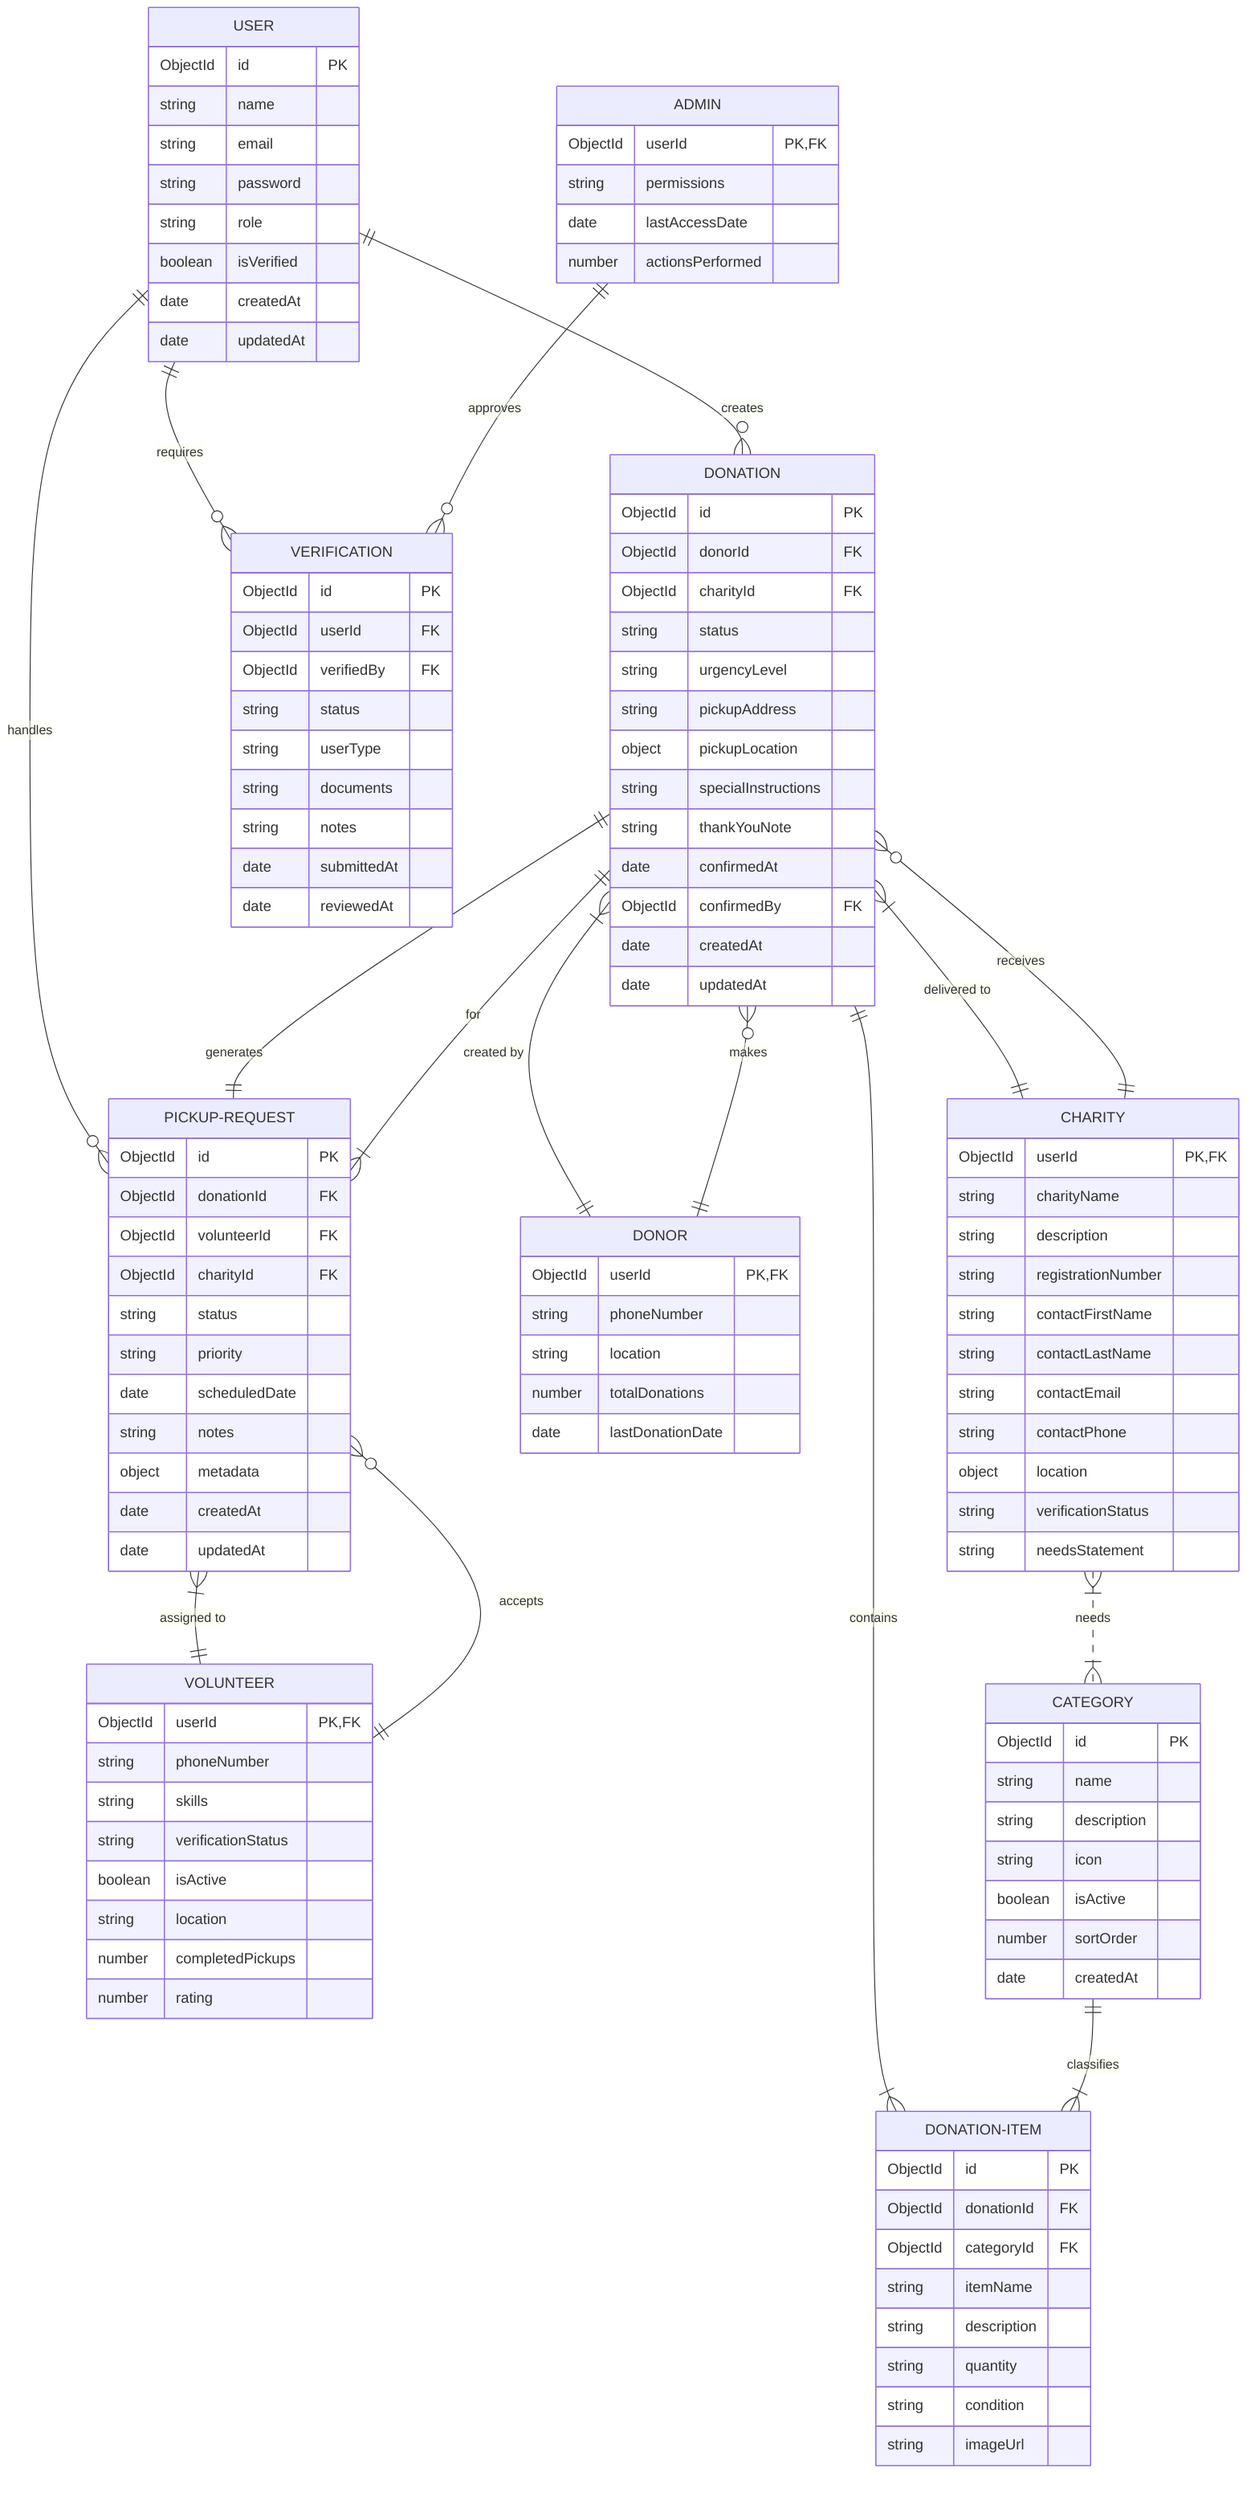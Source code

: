 erDiagram
    %% Core Entities and Relationships
    USER ||--o{ DONATION : creates
    USER ||--o{ PICKUP-REQUEST : handles
    USER ||--o{ VERIFICATION : requires

    DONOR ||--o{ DONATION : makes
    CHARITY ||--o{ DONATION : receives
    VOLUNTEER ||--o{ PICKUP-REQUEST : accepts
    ADMIN ||--o{ VERIFICATION : approves

    DONATION ||--|| PICKUP-REQUEST : generates
    DONATION ||--|{ DONATION-ITEM : contains
    DONATION }|--|| CHARITY : "delivered to"
    DONATION }|--|| DONOR : "created by"

    CATEGORY ||--|{ DONATION-ITEM : classifies
    CHARITY }|..|{ CATEGORY : needs

    PICKUP-REQUEST }|--|| VOLUNTEER : "assigned to"
    PICKUP-REQUEST }|--|| DONATION : "for"

    %% Entity Definitions
    USER {
        ObjectId id PK
        string name
        string email
        string password
        string role
        boolean isVerified
        date createdAt
        date updatedAt
    }

    DONOR {
        ObjectId userId PK, FK
        string phoneNumber
        string location
        number totalDonations
        date lastDonationDate
    }

    VOLUNTEER {
        ObjectId userId PK, FK
        string phoneNumber
        string skills
        string verificationStatus
        boolean isActive
        string location
        number completedPickups
        number rating
    }

    CHARITY {
        ObjectId userId PK, FK
        string charityName
        string description
        string registrationNumber
        string contactFirstName
        string contactLastName
        string contactEmail
        string contactPhone
        object location
        string verificationStatus
        string needsStatement
    }

    ADMIN {
        ObjectId userId PK, FK
        string permissions
        date lastAccessDate
        number actionsPerformed
    }

    DONATION {
        ObjectId id PK
        ObjectId donorId FK
        ObjectId charityId FK
        string status
        string urgencyLevel
        string pickupAddress
        object pickupLocation
        string specialInstructions
        string thankYouNote
        date confirmedAt
        ObjectId confirmedBy FK
        date createdAt
        date updatedAt
    }

    DONATION-ITEM {
        ObjectId id PK
        ObjectId donationId FK
        ObjectId categoryId FK
        string itemName
        string description
        string quantity
        string condition
        string imageUrl
    }

    PICKUP-REQUEST {
        ObjectId id PK
        ObjectId donationId FK
        ObjectId volunteerId FK
        ObjectId charityId FK
        string status
        string priority
        date scheduledDate
        string notes
        object metadata
        date createdAt
        date updatedAt
    }

    CATEGORY {
        ObjectId id PK
        string name
        string description
        string icon
        boolean isActive
        number sortOrder
        date createdAt
    }

    VERIFICATION {
        ObjectId id PK
        ObjectId userId FK
        ObjectId verifiedBy FK
        string status
        string userType
        string documents
        string notes
        date submittedAt
        date reviewedAt
    }
